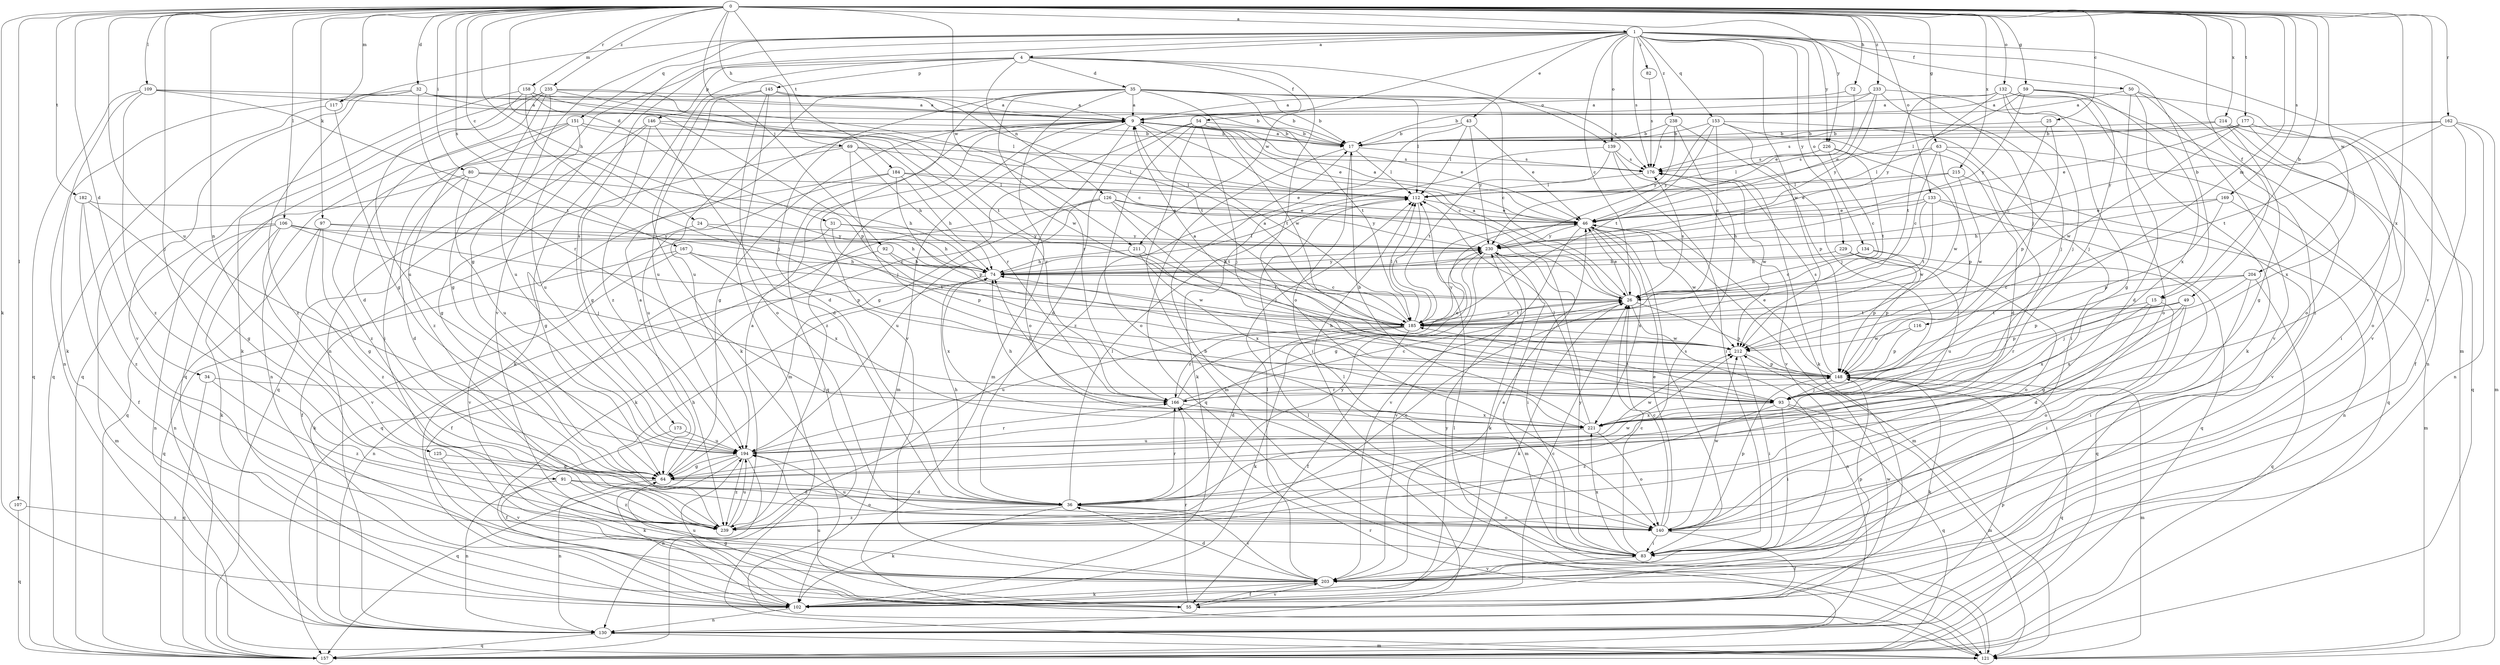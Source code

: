 strict digraph  {
0;
1;
4;
9;
15;
17;
24;
25;
26;
31;
32;
34;
35;
36;
43;
46;
49;
50;
54;
55;
59;
63;
64;
69;
72;
74;
80;
82;
83;
91;
92;
93;
97;
102;
106;
107;
109;
112;
116;
117;
121;
125;
126;
130;
132;
133;
134;
139;
140;
145;
146;
148;
151;
153;
157;
158;
162;
166;
167;
169;
173;
176;
177;
182;
184;
185;
194;
203;
204;
211;
212;
214;
215;
221;
226;
229;
230;
233;
235;
238;
239;
0 -> 1  [label=a];
0 -> 15  [label=b];
0 -> 24  [label=c];
0 -> 25  [label=c];
0 -> 31  [label=d];
0 -> 32  [label=d];
0 -> 34  [label=d];
0 -> 49  [label=f];
0 -> 59  [label=g];
0 -> 63  [label=g];
0 -> 69  [label=h];
0 -> 72  [label=h];
0 -> 74  [label=h];
0 -> 80  [label=i];
0 -> 91  [label=j];
0 -> 92  [label=j];
0 -> 97  [label=k];
0 -> 102  [label=k];
0 -> 106  [label=l];
0 -> 107  [label=l];
0 -> 109  [label=l];
0 -> 116  [label=m];
0 -> 117  [label=m];
0 -> 125  [label=n];
0 -> 132  [label=o];
0 -> 133  [label=o];
0 -> 158  [label=r];
0 -> 162  [label=r];
0 -> 167  [label=s];
0 -> 169  [label=s];
0 -> 177  [label=t];
0 -> 182  [label=t];
0 -> 184  [label=t];
0 -> 194  [label=u];
0 -> 203  [label=v];
0 -> 204  [label=w];
0 -> 211  [label=w];
0 -> 214  [label=x];
0 -> 215  [label=x];
0 -> 221  [label=x];
0 -> 226  [label=y];
0 -> 233  [label=z];
0 -> 235  [label=z];
1 -> 4  [label=a];
1 -> 15  [label=b];
1 -> 26  [label=c];
1 -> 43  [label=e];
1 -> 50  [label=f];
1 -> 64  [label=g];
1 -> 82  [label=i];
1 -> 93  [label=j];
1 -> 117  [label=m];
1 -> 121  [label=m];
1 -> 134  [label=o];
1 -> 139  [label=o];
1 -> 151  [label=q];
1 -> 153  [label=q];
1 -> 173  [label=s];
1 -> 176  [label=s];
1 -> 203  [label=v];
1 -> 211  [label=w];
1 -> 212  [label=w];
1 -> 226  [label=y];
1 -> 229  [label=y];
1 -> 238  [label=z];
4 -> 35  [label=d];
4 -> 54  [label=f];
4 -> 126  [label=n];
4 -> 130  [label=n];
4 -> 139  [label=o];
4 -> 140  [label=o];
4 -> 145  [label=p];
4 -> 146  [label=p];
4 -> 239  [label=z];
9 -> 17  [label=b];
9 -> 26  [label=c];
9 -> 46  [label=e];
9 -> 64  [label=g];
9 -> 121  [label=m];
9 -> 140  [label=o];
9 -> 157  [label=q];
9 -> 185  [label=t];
9 -> 239  [label=z];
15 -> 36  [label=d];
15 -> 140  [label=o];
15 -> 185  [label=t];
15 -> 221  [label=x];
17 -> 9  [label=a];
17 -> 83  [label=i];
17 -> 112  [label=l];
17 -> 157  [label=q];
17 -> 176  [label=s];
24 -> 26  [label=c];
24 -> 55  [label=f];
24 -> 230  [label=y];
25 -> 17  [label=b];
25 -> 26  [label=c];
25 -> 148  [label=p];
26 -> 9  [label=a];
26 -> 46  [label=e];
26 -> 102  [label=k];
26 -> 130  [label=n];
26 -> 148  [label=p];
26 -> 176  [label=s];
26 -> 185  [label=t];
31 -> 74  [label=h];
31 -> 148  [label=p];
31 -> 203  [label=v];
31 -> 230  [label=y];
32 -> 9  [label=a];
32 -> 17  [label=b];
32 -> 112  [label=l];
32 -> 130  [label=n];
32 -> 166  [label=r];
32 -> 203  [label=v];
32 -> 239  [label=z];
34 -> 93  [label=j];
34 -> 157  [label=q];
34 -> 239  [label=z];
35 -> 9  [label=a];
35 -> 17  [label=b];
35 -> 26  [label=c];
35 -> 36  [label=d];
35 -> 112  [label=l];
35 -> 121  [label=m];
35 -> 166  [label=r];
35 -> 176  [label=s];
35 -> 185  [label=t];
35 -> 194  [label=u];
35 -> 203  [label=v];
35 -> 212  [label=w];
36 -> 74  [label=h];
36 -> 102  [label=k];
36 -> 112  [label=l];
36 -> 140  [label=o];
36 -> 166  [label=r];
36 -> 203  [label=v];
36 -> 212  [label=w];
36 -> 239  [label=z];
43 -> 17  [label=b];
43 -> 46  [label=e];
43 -> 112  [label=l];
43 -> 230  [label=y];
43 -> 239  [label=z];
46 -> 9  [label=a];
46 -> 64  [label=g];
46 -> 83  [label=i];
46 -> 121  [label=m];
46 -> 203  [label=v];
46 -> 212  [label=w];
46 -> 221  [label=x];
46 -> 230  [label=y];
49 -> 64  [label=g];
49 -> 83  [label=i];
49 -> 148  [label=p];
49 -> 166  [label=r];
49 -> 185  [label=t];
49 -> 221  [label=x];
50 -> 9  [label=a];
50 -> 102  [label=k];
50 -> 130  [label=n];
50 -> 140  [label=o];
50 -> 203  [label=v];
54 -> 17  [label=b];
54 -> 36  [label=d];
54 -> 46  [label=e];
54 -> 64  [label=g];
54 -> 93  [label=j];
54 -> 121  [label=m];
54 -> 140  [label=o];
55 -> 64  [label=g];
55 -> 166  [label=r];
55 -> 194  [label=u];
55 -> 203  [label=v];
55 -> 212  [label=w];
59 -> 9  [label=a];
59 -> 93  [label=j];
59 -> 112  [label=l];
59 -> 203  [label=v];
59 -> 221  [label=x];
59 -> 230  [label=y];
63 -> 26  [label=c];
63 -> 93  [label=j];
63 -> 112  [label=l];
63 -> 157  [label=q];
63 -> 176  [label=s];
63 -> 212  [label=w];
64 -> 9  [label=a];
64 -> 36  [label=d];
64 -> 130  [label=n];
69 -> 64  [label=g];
69 -> 74  [label=h];
69 -> 93  [label=j];
69 -> 112  [label=l];
69 -> 176  [label=s];
69 -> 239  [label=z];
72 -> 9  [label=a];
72 -> 46  [label=e];
74 -> 26  [label=c];
74 -> 112  [label=l];
74 -> 130  [label=n];
74 -> 221  [label=x];
74 -> 230  [label=y];
80 -> 36  [label=d];
80 -> 74  [label=h];
80 -> 112  [label=l];
80 -> 157  [label=q];
80 -> 194  [label=u];
82 -> 176  [label=s];
83 -> 17  [label=b];
83 -> 26  [label=c];
83 -> 112  [label=l];
83 -> 203  [label=v];
83 -> 221  [label=x];
83 -> 230  [label=y];
91 -> 36  [label=d];
91 -> 130  [label=n];
91 -> 140  [label=o];
91 -> 239  [label=z];
92 -> 55  [label=f];
92 -> 74  [label=h];
92 -> 212  [label=w];
93 -> 83  [label=i];
93 -> 121  [label=m];
93 -> 157  [label=q];
93 -> 185  [label=t];
93 -> 221  [label=x];
93 -> 239  [label=z];
97 -> 64  [label=g];
97 -> 74  [label=h];
97 -> 130  [label=n];
97 -> 230  [label=y];
97 -> 239  [label=z];
102 -> 26  [label=c];
102 -> 130  [label=n];
102 -> 194  [label=u];
102 -> 230  [label=y];
106 -> 93  [label=j];
106 -> 102  [label=k];
106 -> 121  [label=m];
106 -> 130  [label=n];
106 -> 148  [label=p];
106 -> 203  [label=v];
106 -> 230  [label=y];
107 -> 157  [label=q];
107 -> 239  [label=z];
109 -> 9  [label=a];
109 -> 17  [label=b];
109 -> 102  [label=k];
109 -> 157  [label=q];
109 -> 185  [label=t];
109 -> 239  [label=z];
112 -> 46  [label=e];
112 -> 185  [label=t];
116 -> 148  [label=p];
116 -> 212  [label=w];
117 -> 64  [label=g];
117 -> 157  [label=q];
121 -> 112  [label=l];
121 -> 166  [label=r];
125 -> 64  [label=g];
125 -> 203  [label=v];
126 -> 46  [label=e];
126 -> 93  [label=j];
126 -> 102  [label=k];
126 -> 157  [label=q];
126 -> 185  [label=t];
126 -> 194  [label=u];
126 -> 230  [label=y];
130 -> 112  [label=l];
130 -> 121  [label=m];
130 -> 148  [label=p];
130 -> 157  [label=q];
132 -> 9  [label=a];
132 -> 36  [label=d];
132 -> 64  [label=g];
132 -> 93  [label=j];
132 -> 140  [label=o];
132 -> 185  [label=t];
132 -> 230  [label=y];
133 -> 46  [label=e];
133 -> 74  [label=h];
133 -> 130  [label=n];
133 -> 157  [label=q];
133 -> 185  [label=t];
133 -> 212  [label=w];
134 -> 26  [label=c];
134 -> 74  [label=h];
134 -> 148  [label=p];
134 -> 157  [label=q];
139 -> 83  [label=i];
139 -> 102  [label=k];
139 -> 176  [label=s];
139 -> 185  [label=t];
139 -> 203  [label=v];
140 -> 26  [label=c];
140 -> 46  [label=e];
140 -> 55  [label=f];
140 -> 83  [label=i];
140 -> 148  [label=p];
140 -> 194  [label=u];
140 -> 212  [label=w];
145 -> 9  [label=a];
145 -> 102  [label=k];
145 -> 121  [label=m];
145 -> 140  [label=o];
145 -> 185  [label=t];
145 -> 194  [label=u];
146 -> 17  [label=b];
146 -> 36  [label=d];
146 -> 64  [label=g];
146 -> 102  [label=k];
146 -> 157  [label=q];
146 -> 166  [label=r];
148 -> 46  [label=e];
148 -> 74  [label=h];
148 -> 93  [label=j];
148 -> 102  [label=k];
148 -> 121  [label=m];
148 -> 157  [label=q];
148 -> 166  [label=r];
148 -> 176  [label=s];
151 -> 17  [label=b];
151 -> 83  [label=i];
151 -> 130  [label=n];
151 -> 166  [label=r];
151 -> 194  [label=u];
151 -> 239  [label=z];
153 -> 17  [label=b];
153 -> 26  [label=c];
153 -> 36  [label=d];
153 -> 83  [label=i];
153 -> 93  [label=j];
153 -> 185  [label=t];
153 -> 230  [label=y];
158 -> 9  [label=a];
158 -> 93  [label=j];
158 -> 148  [label=p];
158 -> 157  [label=q];
158 -> 185  [label=t];
158 -> 194  [label=u];
162 -> 17  [label=b];
162 -> 55  [label=f];
162 -> 121  [label=m];
162 -> 130  [label=n];
162 -> 185  [label=t];
162 -> 230  [label=y];
166 -> 26  [label=c];
166 -> 46  [label=e];
166 -> 74  [label=h];
166 -> 221  [label=x];
167 -> 74  [label=h];
167 -> 102  [label=k];
167 -> 157  [label=q];
167 -> 185  [label=t];
167 -> 221  [label=x];
169 -> 46  [label=e];
169 -> 74  [label=h];
169 -> 121  [label=m];
169 -> 148  [label=p];
173 -> 55  [label=f];
173 -> 194  [label=u];
176 -> 112  [label=l];
176 -> 212  [label=w];
177 -> 17  [label=b];
177 -> 46  [label=e];
177 -> 140  [label=o];
177 -> 212  [label=w];
177 -> 221  [label=x];
182 -> 46  [label=e];
182 -> 55  [label=f];
182 -> 64  [label=g];
182 -> 239  [label=z];
184 -> 46  [label=e];
184 -> 64  [label=g];
184 -> 74  [label=h];
184 -> 112  [label=l];
184 -> 148  [label=p];
184 -> 194  [label=u];
185 -> 9  [label=a];
185 -> 26  [label=c];
185 -> 36  [label=d];
185 -> 55  [label=f];
185 -> 102  [label=k];
185 -> 112  [label=l];
185 -> 166  [label=r];
185 -> 194  [label=u];
185 -> 212  [label=w];
185 -> 230  [label=y];
194 -> 64  [label=g];
194 -> 102  [label=k];
194 -> 130  [label=n];
194 -> 157  [label=q];
194 -> 166  [label=r];
194 -> 212  [label=w];
194 -> 239  [label=z];
203 -> 36  [label=d];
203 -> 46  [label=e];
203 -> 55  [label=f];
203 -> 102  [label=k];
203 -> 112  [label=l];
203 -> 148  [label=p];
204 -> 26  [label=c];
204 -> 83  [label=i];
204 -> 93  [label=j];
204 -> 148  [label=p];
204 -> 157  [label=q];
211 -> 74  [label=h];
211 -> 185  [label=t];
211 -> 221  [label=x];
212 -> 9  [label=a];
212 -> 83  [label=i];
212 -> 148  [label=p];
214 -> 17  [label=b];
214 -> 64  [label=g];
214 -> 83  [label=i];
214 -> 157  [label=q];
214 -> 176  [label=s];
215 -> 46  [label=e];
215 -> 112  [label=l];
215 -> 203  [label=v];
215 -> 212  [label=w];
221 -> 17  [label=b];
221 -> 74  [label=h];
221 -> 112  [label=l];
221 -> 140  [label=o];
221 -> 194  [label=u];
226 -> 26  [label=c];
226 -> 112  [label=l];
226 -> 148  [label=p];
226 -> 176  [label=s];
226 -> 185  [label=t];
229 -> 74  [label=h];
229 -> 140  [label=o];
229 -> 148  [label=p];
229 -> 194  [label=u];
230 -> 74  [label=h];
230 -> 83  [label=i];
230 -> 102  [label=k];
230 -> 121  [label=m];
230 -> 203  [label=v];
233 -> 9  [label=a];
233 -> 17  [label=b];
233 -> 46  [label=e];
233 -> 93  [label=j];
233 -> 230  [label=y];
233 -> 239  [label=z];
235 -> 9  [label=a];
235 -> 26  [label=c];
235 -> 36  [label=d];
235 -> 64  [label=g];
235 -> 102  [label=k];
235 -> 157  [label=q];
235 -> 194  [label=u];
235 -> 212  [label=w];
238 -> 17  [label=b];
238 -> 102  [label=k];
238 -> 148  [label=p];
238 -> 176  [label=s];
238 -> 230  [label=y];
239 -> 9  [label=a];
239 -> 26  [label=c];
239 -> 74  [label=h];
239 -> 176  [label=s];
239 -> 194  [label=u];
239 -> 230  [label=y];
}
